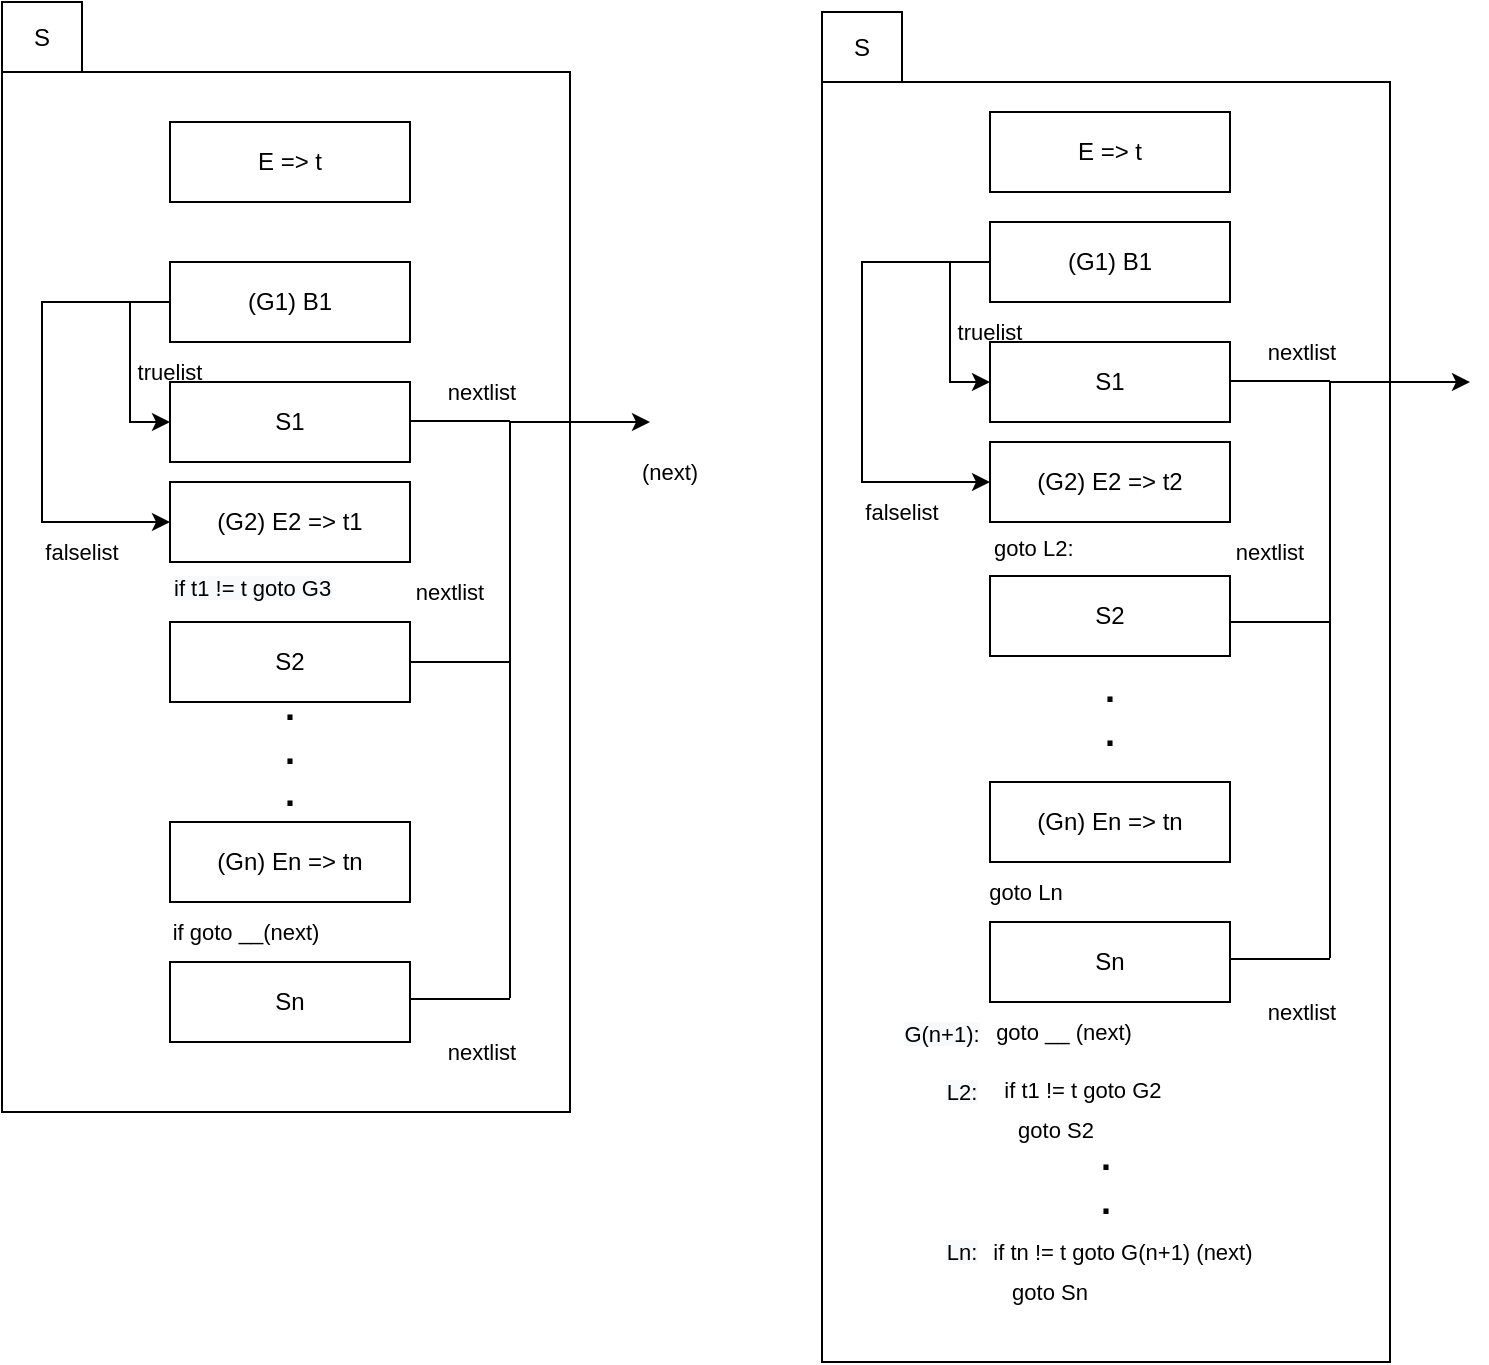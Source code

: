 <mxfile version="20.6.0" type="device" pages="2"><diagram id="C5RBs43oDa-KdzZeNtuy" name="Page-1"><mxGraphModel dx="1240" dy="600" grid="1" gridSize="10" guides="1" tooltips="1" connect="1" arrows="1" fold="1" page="1" pageScale="1" pageWidth="827" pageHeight="1169" math="0" shadow="0"><root><mxCell id="WIyWlLk6GJQsqaUBKTNV-0"/><mxCell id="WIyWlLk6GJQsqaUBKTNV-1" parent="WIyWlLk6GJQsqaUBKTNV-0"/><mxCell id="vqHIWr6EGoYhPXbpX4Rh-0" value="" style="rounded=0;whiteSpace=wrap;html=1;" vertex="1" parent="WIyWlLk6GJQsqaUBKTNV-1"><mxGeometry x="220" y="65" width="284" height="520" as="geometry"/></mxCell><mxCell id="vqHIWr6EGoYhPXbpX4Rh-1" value="S" style="rounded=0;whiteSpace=wrap;html=1;" vertex="1" parent="WIyWlLk6GJQsqaUBKTNV-1"><mxGeometry x="220" y="30" width="40" height="35" as="geometry"/></mxCell><mxCell id="vqHIWr6EGoYhPXbpX4Rh-2" value="E =&amp;gt; t" style="rounded=0;whiteSpace=wrap;html=1;" vertex="1" parent="WIyWlLk6GJQsqaUBKTNV-1"><mxGeometry x="304" y="90" width="120" height="40" as="geometry"/></mxCell><mxCell id="vqHIWr6EGoYhPXbpX4Rh-5" value="S2" style="rounded=0;whiteSpace=wrap;html=1;" vertex="1" parent="WIyWlLk6GJQsqaUBKTNV-1"><mxGeometry x="304" y="340" width="120" height="40" as="geometry"/></mxCell><mxCell id="vqHIWr6EGoYhPXbpX4Rh-6" value="S1" style="rounded=0;whiteSpace=wrap;html=1;" vertex="1" parent="WIyWlLk6GJQsqaUBKTNV-1"><mxGeometry x="304" y="220" width="120" height="40" as="geometry"/></mxCell><mxCell id="vqHIWr6EGoYhPXbpX4Rh-11" value="&lt;font style=&quot;font-size: 18px;&quot;&gt;&lt;b&gt;.&lt;br&gt;.&lt;br&gt;.&lt;/b&gt;&lt;/font&gt;" style="text;html=1;strokeColor=none;fillColor=none;align=center;verticalAlign=middle;whiteSpace=wrap;rounded=0;" vertex="1" parent="WIyWlLk6GJQsqaUBKTNV-1"><mxGeometry x="334" y="390" width="60" height="30" as="geometry"/></mxCell><mxCell id="vqHIWr6EGoYhPXbpX4Rh-12" value="Sn" style="rounded=0;whiteSpace=wrap;html=1;" vertex="1" parent="WIyWlLk6GJQsqaUBKTNV-1"><mxGeometry x="304" y="510" width="120" height="40" as="geometry"/></mxCell><mxCell id="vqHIWr6EGoYhPXbpX4Rh-20" value="" style="endArrow=none;html=1;rounded=0;fontSize=11;" edge="1" parent="WIyWlLk6GJQsqaUBKTNV-1"><mxGeometry width="50" height="50" relative="1" as="geometry"><mxPoint x="424" y="360" as="sourcePoint"/><mxPoint x="474" y="360" as="targetPoint"/></mxGeometry></mxCell><mxCell id="vqHIWr6EGoYhPXbpX4Rh-21" value="" style="endArrow=none;html=1;rounded=0;fontSize=11;" edge="1" parent="WIyWlLk6GJQsqaUBKTNV-1"><mxGeometry width="50" height="50" relative="1" as="geometry"><mxPoint x="424" y="239.5" as="sourcePoint"/><mxPoint x="474" y="239.5" as="targetPoint"/></mxGeometry></mxCell><mxCell id="vqHIWr6EGoYhPXbpX4Rh-24" value="" style="endArrow=none;html=1;rounded=0;fontSize=11;" edge="1" parent="WIyWlLk6GJQsqaUBKTNV-1"><mxGeometry width="50" height="50" relative="1" as="geometry"><mxPoint x="474" y="528" as="sourcePoint"/><mxPoint x="474" y="240" as="targetPoint"/></mxGeometry></mxCell><mxCell id="vqHIWr6EGoYhPXbpX4Rh-25" value="" style="endArrow=classic;html=1;rounded=0;fontSize=11;" edge="1" parent="WIyWlLk6GJQsqaUBKTNV-1"><mxGeometry width="50" height="50" relative="1" as="geometry"><mxPoint x="474" y="240" as="sourcePoint"/><mxPoint x="544" y="240" as="targetPoint"/></mxGeometry></mxCell><mxCell id="vqHIWr6EGoYhPXbpX4Rh-26" value="(next)" style="text;html=1;strokeColor=none;fillColor=none;align=center;verticalAlign=middle;whiteSpace=wrap;rounded=0;fontSize=11;" vertex="1" parent="WIyWlLk6GJQsqaUBKTNV-1"><mxGeometry x="524" y="250" width="60" height="30" as="geometry"/></mxCell><mxCell id="vqHIWr6EGoYhPXbpX4Rh-27" value="nextlist" style="text;html=1;strokeColor=none;fillColor=none;align=center;verticalAlign=middle;whiteSpace=wrap;rounded=0;fontSize=11;" vertex="1" parent="WIyWlLk6GJQsqaUBKTNV-1"><mxGeometry x="414" y="310" width="60" height="30" as="geometry"/></mxCell><mxCell id="vqHIWr6EGoYhPXbpX4Rh-28" value="nextlist" style="text;html=1;strokeColor=none;fillColor=none;align=center;verticalAlign=middle;whiteSpace=wrap;rounded=0;fontSize=11;" vertex="1" parent="WIyWlLk6GJQsqaUBKTNV-1"><mxGeometry x="430" y="210" width="60" height="30" as="geometry"/></mxCell><mxCell id="vqHIWr6EGoYhPXbpX4Rh-30" value="" style="endArrow=none;html=1;rounded=0;fontSize=11;" edge="1" parent="WIyWlLk6GJQsqaUBKTNV-1"><mxGeometry width="50" height="50" relative="1" as="geometry"><mxPoint x="424" y="528.5" as="sourcePoint"/><mxPoint x="474" y="528.5" as="targetPoint"/></mxGeometry></mxCell><mxCell id="vqHIWr6EGoYhPXbpX4Rh-34" value="(Gn) En =&amp;gt; tn" style="rounded=0;whiteSpace=wrap;html=1;" vertex="1" parent="WIyWlLk6GJQsqaUBKTNV-1"><mxGeometry x="304" y="440" width="120" height="40" as="geometry"/></mxCell><mxCell id="vqHIWr6EGoYhPXbpX4Rh-35" value="(G2) E2 =&amp;gt; t1" style="rounded=0;whiteSpace=wrap;html=1;" vertex="1" parent="WIyWlLk6GJQsqaUBKTNV-1"><mxGeometry x="304" y="270" width="120" height="40" as="geometry"/></mxCell><mxCell id="vqHIWr6EGoYhPXbpX4Rh-47" style="edgeStyle=orthogonalEdgeStyle;rounded=0;orthogonalLoop=1;jettySize=auto;html=1;exitX=0;exitY=0.5;exitDx=0;exitDy=0;entryX=0;entryY=0.5;entryDx=0;entryDy=0;fontSize=11;" edge="1" parent="WIyWlLk6GJQsqaUBKTNV-1" source="vqHIWr6EGoYhPXbpX4Rh-36" target="vqHIWr6EGoYhPXbpX4Rh-6"><mxGeometry relative="1" as="geometry"/></mxCell><mxCell id="vqHIWr6EGoYhPXbpX4Rh-48" style="edgeStyle=orthogonalEdgeStyle;rounded=0;orthogonalLoop=1;jettySize=auto;html=1;entryX=0;entryY=0.5;entryDx=0;entryDy=0;fontSize=11;" edge="1" parent="WIyWlLk6GJQsqaUBKTNV-1" source="vqHIWr6EGoYhPXbpX4Rh-36" target="vqHIWr6EGoYhPXbpX4Rh-35"><mxGeometry relative="1" as="geometry"><Array as="points"><mxPoint x="240" y="180"/><mxPoint x="240" y="290"/></Array></mxGeometry></mxCell><mxCell id="vqHIWr6EGoYhPXbpX4Rh-36" value="(G1) B1" style="rounded=0;whiteSpace=wrap;html=1;" vertex="1" parent="WIyWlLk6GJQsqaUBKTNV-1"><mxGeometry x="304" y="160" width="120" height="40" as="geometry"/></mxCell><mxCell id="vqHIWr6EGoYhPXbpX4Rh-37" value="nextlist" style="text;html=1;strokeColor=none;fillColor=none;align=center;verticalAlign=middle;whiteSpace=wrap;rounded=0;fontSize=11;" vertex="1" parent="WIyWlLk6GJQsqaUBKTNV-1"><mxGeometry x="430" y="540" width="60" height="30" as="geometry"/></mxCell><mxCell id="vqHIWr6EGoYhPXbpX4Rh-40" value="if goto __(next)" style="text;html=1;strokeColor=none;fillColor=none;align=center;verticalAlign=middle;whiteSpace=wrap;rounded=0;fontSize=11;" vertex="1" parent="WIyWlLk6GJQsqaUBKTNV-1"><mxGeometry x="304" y="480" width="76" height="30" as="geometry"/></mxCell><mxCell id="vqHIWr6EGoYhPXbpX4Rh-43" value="truelist" style="text;html=1;strokeColor=none;fillColor=none;align=center;verticalAlign=middle;whiteSpace=wrap;rounded=0;fontSize=11;" vertex="1" parent="WIyWlLk6GJQsqaUBKTNV-1"><mxGeometry x="274" y="200" width="60" height="30" as="geometry"/></mxCell><mxCell id="vqHIWr6EGoYhPXbpX4Rh-45" value="&lt;span style=&quot;color: rgb(0, 0, 0); font-family: Helvetica; font-size: 11px; font-style: normal; font-variant-ligatures: normal; font-variant-caps: normal; font-weight: 400; letter-spacing: normal; orphans: 2; text-align: center; text-indent: 0px; text-transform: none; widows: 2; word-spacing: 0px; -webkit-text-stroke-width: 0px; background-color: rgb(248, 249, 250); text-decoration-thickness: initial; text-decoration-style: initial; text-decoration-color: initial; float: none; display: inline !important;&quot;&gt;if t1 != t goto G3&lt;/span&gt;" style="text;whiteSpace=wrap;html=1;fontSize=11;" vertex="1" parent="WIyWlLk6GJQsqaUBKTNV-1"><mxGeometry x="304" y="310" width="110" height="40" as="geometry"/></mxCell><mxCell id="vqHIWr6EGoYhPXbpX4Rh-49" value="falselist" style="text;html=1;strokeColor=none;fillColor=none;align=center;verticalAlign=middle;whiteSpace=wrap;rounded=0;fontSize=11;" vertex="1" parent="WIyWlLk6GJQsqaUBKTNV-1"><mxGeometry x="230" y="290" width="60" height="30" as="geometry"/></mxCell><mxCell id="vqHIWr6EGoYhPXbpX4Rh-78" value="" style="rounded=0;whiteSpace=wrap;html=1;" vertex="1" parent="WIyWlLk6GJQsqaUBKTNV-1"><mxGeometry x="630" y="70" width="284" height="640" as="geometry"/></mxCell><mxCell id="vqHIWr6EGoYhPXbpX4Rh-79" value="S" style="rounded=0;whiteSpace=wrap;html=1;" vertex="1" parent="WIyWlLk6GJQsqaUBKTNV-1"><mxGeometry x="630" y="35" width="40" height="35" as="geometry"/></mxCell><mxCell id="vqHIWr6EGoYhPXbpX4Rh-80" value="E =&amp;gt; t" style="rounded=0;whiteSpace=wrap;html=1;" vertex="1" parent="WIyWlLk6GJQsqaUBKTNV-1"><mxGeometry x="714" y="85" width="120" height="40" as="geometry"/></mxCell><mxCell id="vqHIWr6EGoYhPXbpX4Rh-81" value="S2" style="rounded=0;whiteSpace=wrap;html=1;" vertex="1" parent="WIyWlLk6GJQsqaUBKTNV-1"><mxGeometry x="714" y="317" width="120" height="40" as="geometry"/></mxCell><mxCell id="vqHIWr6EGoYhPXbpX4Rh-82" value="S1" style="rounded=0;whiteSpace=wrap;html=1;" vertex="1" parent="WIyWlLk6GJQsqaUBKTNV-1"><mxGeometry x="714" y="200" width="120" height="40" as="geometry"/></mxCell><mxCell id="vqHIWr6EGoYhPXbpX4Rh-83" value="&lt;span style=&quot;font-size: 18px;&quot;&gt;&lt;b&gt;.&lt;br&gt;.&lt;br&gt;&lt;/b&gt;&lt;/span&gt;" style="text;html=1;strokeColor=none;fillColor=none;align=center;verticalAlign=middle;whiteSpace=wrap;rounded=0;" vertex="1" parent="WIyWlLk6GJQsqaUBKTNV-1"><mxGeometry x="744" y="370" width="60" height="30" as="geometry"/></mxCell><mxCell id="vqHIWr6EGoYhPXbpX4Rh-84" value="Sn" style="rounded=0;whiteSpace=wrap;html=1;" vertex="1" parent="WIyWlLk6GJQsqaUBKTNV-1"><mxGeometry x="714" y="490" width="120" height="40" as="geometry"/></mxCell><mxCell id="vqHIWr6EGoYhPXbpX4Rh-85" value="" style="endArrow=none;html=1;rounded=0;fontSize=11;" edge="1" parent="WIyWlLk6GJQsqaUBKTNV-1"><mxGeometry width="50" height="50" relative="1" as="geometry"><mxPoint x="834" y="340" as="sourcePoint"/><mxPoint x="884" y="340" as="targetPoint"/></mxGeometry></mxCell><mxCell id="vqHIWr6EGoYhPXbpX4Rh-86" value="" style="endArrow=none;html=1;rounded=0;fontSize=11;" edge="1" parent="WIyWlLk6GJQsqaUBKTNV-1"><mxGeometry width="50" height="50" relative="1" as="geometry"><mxPoint x="834" y="219.5" as="sourcePoint"/><mxPoint x="884" y="219.5" as="targetPoint"/></mxGeometry></mxCell><mxCell id="vqHIWr6EGoYhPXbpX4Rh-87" value="" style="endArrow=none;html=1;rounded=0;fontSize=11;" edge="1" parent="WIyWlLk6GJQsqaUBKTNV-1"><mxGeometry width="50" height="50" relative="1" as="geometry"><mxPoint x="884" y="508" as="sourcePoint"/><mxPoint x="884" y="220" as="targetPoint"/></mxGeometry></mxCell><mxCell id="vqHIWr6EGoYhPXbpX4Rh-88" value="" style="endArrow=classic;html=1;rounded=0;fontSize=11;" edge="1" parent="WIyWlLk6GJQsqaUBKTNV-1"><mxGeometry width="50" height="50" relative="1" as="geometry"><mxPoint x="884" y="220" as="sourcePoint"/><mxPoint x="954" y="220" as="targetPoint"/></mxGeometry></mxCell><mxCell id="vqHIWr6EGoYhPXbpX4Rh-89" value="nextlist" style="text;html=1;strokeColor=none;fillColor=none;align=center;verticalAlign=middle;whiteSpace=wrap;rounded=0;fontSize=11;" vertex="1" parent="WIyWlLk6GJQsqaUBKTNV-1"><mxGeometry x="824" y="290" width="60" height="30" as="geometry"/></mxCell><mxCell id="vqHIWr6EGoYhPXbpX4Rh-90" value="nextlist" style="text;html=1;strokeColor=none;fillColor=none;align=center;verticalAlign=middle;whiteSpace=wrap;rounded=0;fontSize=11;" vertex="1" parent="WIyWlLk6GJQsqaUBKTNV-1"><mxGeometry x="840" y="190" width="60" height="30" as="geometry"/></mxCell><mxCell id="vqHIWr6EGoYhPXbpX4Rh-91" value="" style="endArrow=none;html=1;rounded=0;fontSize=11;" edge="1" parent="WIyWlLk6GJQsqaUBKTNV-1"><mxGeometry width="50" height="50" relative="1" as="geometry"><mxPoint x="834" y="508.5" as="sourcePoint"/><mxPoint x="884" y="508.5" as="targetPoint"/></mxGeometry></mxCell><mxCell id="vqHIWr6EGoYhPXbpX4Rh-92" value="(Gn) En =&amp;gt; tn" style="rounded=0;whiteSpace=wrap;html=1;" vertex="1" parent="WIyWlLk6GJQsqaUBKTNV-1"><mxGeometry x="714" y="420" width="120" height="40" as="geometry"/></mxCell><mxCell id="vqHIWr6EGoYhPXbpX4Rh-93" value="(G2) E2 =&amp;gt; t2" style="rounded=0;whiteSpace=wrap;html=1;" vertex="1" parent="WIyWlLk6GJQsqaUBKTNV-1"><mxGeometry x="714" y="250" width="120" height="40" as="geometry"/></mxCell><mxCell id="vqHIWr6EGoYhPXbpX4Rh-94" style="edgeStyle=orthogonalEdgeStyle;rounded=0;orthogonalLoop=1;jettySize=auto;html=1;exitX=0;exitY=0.5;exitDx=0;exitDy=0;entryX=0;entryY=0.5;entryDx=0;entryDy=0;fontSize=11;" edge="1" parent="WIyWlLk6GJQsqaUBKTNV-1" source="vqHIWr6EGoYhPXbpX4Rh-96" target="vqHIWr6EGoYhPXbpX4Rh-82"><mxGeometry relative="1" as="geometry"/></mxCell><mxCell id="vqHIWr6EGoYhPXbpX4Rh-95" style="edgeStyle=orthogonalEdgeStyle;rounded=0;orthogonalLoop=1;jettySize=auto;html=1;entryX=0;entryY=0.5;entryDx=0;entryDy=0;fontSize=11;" edge="1" parent="WIyWlLk6GJQsqaUBKTNV-1" source="vqHIWr6EGoYhPXbpX4Rh-96" target="vqHIWr6EGoYhPXbpX4Rh-93"><mxGeometry relative="1" as="geometry"><Array as="points"><mxPoint x="650" y="160"/><mxPoint x="650" y="270"/></Array></mxGeometry></mxCell><mxCell id="vqHIWr6EGoYhPXbpX4Rh-96" value="(G1) B1" style="rounded=0;whiteSpace=wrap;html=1;" vertex="1" parent="WIyWlLk6GJQsqaUBKTNV-1"><mxGeometry x="714" y="140" width="120" height="40" as="geometry"/></mxCell><mxCell id="vqHIWr6EGoYhPXbpX4Rh-97" value="nextlist" style="text;html=1;strokeColor=none;fillColor=none;align=center;verticalAlign=middle;whiteSpace=wrap;rounded=0;fontSize=11;" vertex="1" parent="WIyWlLk6GJQsqaUBKTNV-1"><mxGeometry x="840" y="520" width="60" height="30" as="geometry"/></mxCell><mxCell id="vqHIWr6EGoYhPXbpX4Rh-98" value="goto Ln" style="text;html=1;strokeColor=none;fillColor=none;align=center;verticalAlign=middle;whiteSpace=wrap;rounded=0;fontSize=11;" vertex="1" parent="WIyWlLk6GJQsqaUBKTNV-1"><mxGeometry x="684" y="460" width="96" height="30" as="geometry"/></mxCell><mxCell id="vqHIWr6EGoYhPXbpX4Rh-99" value="truelist" style="text;html=1;strokeColor=none;fillColor=none;align=center;verticalAlign=middle;whiteSpace=wrap;rounded=0;fontSize=11;" vertex="1" parent="WIyWlLk6GJQsqaUBKTNV-1"><mxGeometry x="684" y="180" width="60" height="30" as="geometry"/></mxCell><mxCell id="vqHIWr6EGoYhPXbpX4Rh-100" value="&lt;div style=&quot;text-align: center;&quot;&gt;&lt;span style=&quot;background-color: initial;&quot;&gt;goto L2:&lt;/span&gt;&lt;/div&gt;" style="text;whiteSpace=wrap;html=1;fontSize=11;" vertex="1" parent="WIyWlLk6GJQsqaUBKTNV-1"><mxGeometry x="714" y="290" width="110" height="40" as="geometry"/></mxCell><mxCell id="vqHIWr6EGoYhPXbpX4Rh-101" value="falselist" style="text;html=1;strokeColor=none;fillColor=none;align=center;verticalAlign=middle;whiteSpace=wrap;rounded=0;fontSize=11;" vertex="1" parent="WIyWlLk6GJQsqaUBKTNV-1"><mxGeometry x="640" y="270" width="60" height="30" as="geometry"/></mxCell><mxCell id="vqHIWr6EGoYhPXbpX4Rh-103" value="if t1 != t goto G2&amp;nbsp;" style="text;html=1;strokeColor=none;fillColor=none;align=center;verticalAlign=middle;whiteSpace=wrap;rounded=0;fontSize=11;" vertex="1" parent="WIyWlLk6GJQsqaUBKTNV-1"><mxGeometry x="714" y="559" width="96" height="30" as="geometry"/></mxCell><mxCell id="vqHIWr6EGoYhPXbpX4Rh-104" value="goto S2" style="text;html=1;strokeColor=none;fillColor=none;align=center;verticalAlign=middle;whiteSpace=wrap;rounded=0;fontSize=11;" vertex="1" parent="WIyWlLk6GJQsqaUBKTNV-1"><mxGeometry x="714" y="579" width="66" height="30" as="geometry"/></mxCell><mxCell id="vqHIWr6EGoYhPXbpX4Rh-105" value="&lt;br&gt;&lt;span style=&quot;color: rgb(0, 0, 0); font-family: Helvetica; font-size: 11px; font-style: normal; font-variant-ligatures: normal; font-variant-caps: normal; font-weight: 400; letter-spacing: normal; orphans: 2; text-align: center; text-indent: 0px; text-transform: none; widows: 2; word-spacing: 0px; -webkit-text-stroke-width: 0px; background-color: rgb(248, 249, 250); text-decoration-thickness: initial; text-decoration-style: initial; text-decoration-color: initial; float: none; display: inline !important;&quot;&gt;L2:&lt;/span&gt;&lt;br&gt;" style="text;html=1;strokeColor=none;fillColor=none;align=center;verticalAlign=middle;whiteSpace=wrap;rounded=0;fontSize=11;" vertex="1" parent="WIyWlLk6GJQsqaUBKTNV-1"><mxGeometry x="670" y="553" width="60" height="30" as="geometry"/></mxCell><mxCell id="vqHIWr6EGoYhPXbpX4Rh-106" value="&lt;span style=&quot;font-size: 18px;&quot;&gt;&lt;b&gt;.&lt;br&gt;.&lt;br&gt;&lt;/b&gt;&lt;/span&gt;" style="text;html=1;strokeColor=none;fillColor=none;align=center;verticalAlign=middle;whiteSpace=wrap;rounded=0;" vertex="1" parent="WIyWlLk6GJQsqaUBKTNV-1"><mxGeometry x="742" y="604" width="60" height="30" as="geometry"/></mxCell><mxCell id="vqHIWr6EGoYhPXbpX4Rh-112" value="if tn != t goto G(n+1) (next)&amp;nbsp;" style="text;html=1;strokeColor=none;fillColor=none;align=center;verticalAlign=middle;whiteSpace=wrap;rounded=0;fontSize=11;" vertex="1" parent="WIyWlLk6GJQsqaUBKTNV-1"><mxGeometry x="714" y="640" width="136" height="30" as="geometry"/></mxCell><mxCell id="vqHIWr6EGoYhPXbpX4Rh-113" value="goto Sn" style="text;html=1;strokeColor=none;fillColor=none;align=center;verticalAlign=middle;whiteSpace=wrap;rounded=0;fontSize=11;" vertex="1" parent="WIyWlLk6GJQsqaUBKTNV-1"><mxGeometry x="714" y="660" width="60" height="30" as="geometry"/></mxCell><mxCell id="vqHIWr6EGoYhPXbpX4Rh-114" value="&lt;br&gt;&lt;span style=&quot;color: rgb(0, 0, 0); font-family: Helvetica; font-size: 11px; font-style: normal; font-variant-ligatures: normal; font-variant-caps: normal; font-weight: 400; letter-spacing: normal; orphans: 2; text-align: center; text-indent: 0px; text-transform: none; widows: 2; word-spacing: 0px; -webkit-text-stroke-width: 0px; background-color: rgb(248, 249, 250); text-decoration-thickness: initial; text-decoration-style: initial; text-decoration-color: initial; float: none; display: inline !important;&quot;&gt;Ln:&lt;/span&gt;" style="text;html=1;strokeColor=none;fillColor=none;align=center;verticalAlign=middle;whiteSpace=wrap;rounded=0;fontSize=11;" vertex="1" parent="WIyWlLk6GJQsqaUBKTNV-1"><mxGeometry x="670" y="633" width="60" height="30" as="geometry"/></mxCell><mxCell id="vqHIWr6EGoYhPXbpX4Rh-116" value="goto __ (next)" style="text;html=1;strokeColor=none;fillColor=none;align=center;verticalAlign=middle;whiteSpace=wrap;rounded=0;fontSize=11;" vertex="1" parent="WIyWlLk6GJQsqaUBKTNV-1"><mxGeometry x="713" y="530" width="76" height="30" as="geometry"/></mxCell><mxCell id="vqHIWr6EGoYhPXbpX4Rh-117" value="&lt;br&gt;&lt;span style=&quot;color: rgb(0, 0, 0); font-family: Helvetica; font-size: 11px; font-style: normal; font-variant-ligatures: normal; font-variant-caps: normal; font-weight: 400; letter-spacing: normal; orphans: 2; text-align: center; text-indent: 0px; text-transform: none; widows: 2; word-spacing: 0px; -webkit-text-stroke-width: 0px; background-color: rgb(248, 249, 250); text-decoration-thickness: initial; text-decoration-style: initial; text-decoration-color: initial; float: none; display: inline !important;&quot;&gt;G(n+1):&lt;/span&gt;&lt;br&gt;" style="text;html=1;strokeColor=none;fillColor=none;align=center;verticalAlign=middle;whiteSpace=wrap;rounded=0;fontSize=11;" vertex="1" parent="WIyWlLk6GJQsqaUBKTNV-1"><mxGeometry x="660" y="524" width="60" height="30" as="geometry"/></mxCell></root></mxGraphModel></diagram><diagram id="B0RfV4AN7AO7ER8VK7dC" name="‫עמוד-2‬"><mxGraphModel dx="472" dy="599" grid="1" gridSize="10" guides="1" tooltips="1" connect="1" arrows="1" fold="1" page="1" pageScale="1" pageWidth="827" pageHeight="1169" math="0" shadow="0"><root><mxCell id="0"/><mxCell id="1" parent="0"/><mxCell id="f8-j4WFZT2Ounpo5WzsC-34" value="" style="rounded=0;whiteSpace=wrap;html=1;" vertex="1" parent="1"><mxGeometry x="30" y="105" width="284" height="640" as="geometry"/></mxCell><mxCell id="f8-j4WFZT2Ounpo5WzsC-35" value="S" style="rounded=0;whiteSpace=wrap;html=1;" vertex="1" parent="1"><mxGeometry x="30" y="70" width="40" height="35" as="geometry"/></mxCell><mxCell id="f8-j4WFZT2Ounpo5WzsC-36" value="E =&amp;gt; t" style="rounded=0;whiteSpace=wrap;html=1;" vertex="1" parent="1"><mxGeometry x="114" y="120" width="120" height="40" as="geometry"/></mxCell><mxCell id="f8-j4WFZT2Ounpo5WzsC-37" value="S2" style="rounded=0;whiteSpace=wrap;html=1;" vertex="1" parent="1"><mxGeometry x="114" y="352" width="120" height="40" as="geometry"/></mxCell><mxCell id="f8-j4WFZT2Ounpo5WzsC-38" value="S1" style="rounded=0;whiteSpace=wrap;html=1;" vertex="1" parent="1"><mxGeometry x="114" y="235" width="120" height="40" as="geometry"/></mxCell><mxCell id="f8-j4WFZT2Ounpo5WzsC-39" value="&lt;span style=&quot;font-size: 18px;&quot;&gt;&lt;b&gt;.&lt;br&gt;.&lt;br&gt;&lt;/b&gt;&lt;/span&gt;" style="text;html=1;strokeColor=none;fillColor=none;align=center;verticalAlign=middle;whiteSpace=wrap;rounded=0;" vertex="1" parent="1"><mxGeometry x="144" y="405" width="60" height="30" as="geometry"/></mxCell><mxCell id="f8-j4WFZT2Ounpo5WzsC-40" value="Sn" style="rounded=0;whiteSpace=wrap;html=1;" vertex="1" parent="1"><mxGeometry x="114" y="525" width="120" height="40" as="geometry"/></mxCell><mxCell id="f8-j4WFZT2Ounpo5WzsC-41" value="" style="endArrow=none;html=1;rounded=0;fontSize=11;" edge="1" parent="1"><mxGeometry width="50" height="50" relative="1" as="geometry"><mxPoint x="234" y="375" as="sourcePoint"/><mxPoint x="284" y="375" as="targetPoint"/></mxGeometry></mxCell><mxCell id="f8-j4WFZT2Ounpo5WzsC-42" value="" style="endArrow=none;html=1;rounded=0;fontSize=11;" edge="1" parent="1"><mxGeometry width="50" height="50" relative="1" as="geometry"><mxPoint x="234" y="254.5" as="sourcePoint"/><mxPoint x="284" y="254.5" as="targetPoint"/></mxGeometry></mxCell><mxCell id="f8-j4WFZT2Ounpo5WzsC-43" value="" style="endArrow=none;html=1;rounded=0;fontSize=11;" edge="1" parent="1"><mxGeometry width="50" height="50" relative="1" as="geometry"><mxPoint x="284" y="543" as="sourcePoint"/><mxPoint x="284" y="255" as="targetPoint"/></mxGeometry></mxCell><mxCell id="f8-j4WFZT2Ounpo5WzsC-44" value="" style="endArrow=classic;html=1;rounded=0;fontSize=11;" edge="1" parent="1"><mxGeometry width="50" height="50" relative="1" as="geometry"><mxPoint x="284" y="255" as="sourcePoint"/><mxPoint x="354" y="255" as="targetPoint"/></mxGeometry></mxCell><mxCell id="f8-j4WFZT2Ounpo5WzsC-45" value="nextlist" style="text;html=1;strokeColor=none;fillColor=none;align=center;verticalAlign=middle;whiteSpace=wrap;rounded=0;fontSize=11;" vertex="1" parent="1"><mxGeometry x="224" y="325" width="60" height="30" as="geometry"/></mxCell><mxCell id="f8-j4WFZT2Ounpo5WzsC-46" value="nextlist" style="text;html=1;strokeColor=none;fillColor=none;align=center;verticalAlign=middle;whiteSpace=wrap;rounded=0;fontSize=11;" vertex="1" parent="1"><mxGeometry x="240" y="225" width="60" height="30" as="geometry"/></mxCell><mxCell id="f8-j4WFZT2Ounpo5WzsC-47" value="" style="endArrow=none;html=1;rounded=0;fontSize=11;" edge="1" parent="1"><mxGeometry width="50" height="50" relative="1" as="geometry"><mxPoint x="234" y="543.5" as="sourcePoint"/><mxPoint x="284" y="543.5" as="targetPoint"/></mxGeometry></mxCell><mxCell id="f8-j4WFZT2Ounpo5WzsC-48" value="(Gn) En =&amp;gt; tn" style="rounded=0;whiteSpace=wrap;html=1;" vertex="1" parent="1"><mxGeometry x="114" y="455" width="120" height="65" as="geometry"/></mxCell><mxCell id="f8-j4WFZT2Ounpo5WzsC-49" value="(G2) E2 =&amp;gt; t2" style="rounded=0;whiteSpace=wrap;html=1;" vertex="1" parent="1"><mxGeometry x="114" y="285" width="120" height="65" as="geometry"/></mxCell><mxCell id="f8-j4WFZT2Ounpo5WzsC-50" style="edgeStyle=orthogonalEdgeStyle;rounded=0;orthogonalLoop=1;jettySize=auto;html=1;exitX=0;exitY=0.5;exitDx=0;exitDy=0;entryX=0;entryY=0.5;entryDx=0;entryDy=0;fontSize=11;" edge="1" parent="1" source="f8-j4WFZT2Ounpo5WzsC-52" target="f8-j4WFZT2Ounpo5WzsC-38"><mxGeometry relative="1" as="geometry"/></mxCell><mxCell id="f8-j4WFZT2Ounpo5WzsC-51" style="edgeStyle=orthogonalEdgeStyle;rounded=0;orthogonalLoop=1;jettySize=auto;html=1;entryX=0;entryY=0.5;entryDx=0;entryDy=0;fontSize=11;" edge="1" parent="1" source="f8-j4WFZT2Ounpo5WzsC-52" target="f8-j4WFZT2Ounpo5WzsC-49"><mxGeometry relative="1" as="geometry"><Array as="points"><mxPoint x="50" y="195"/><mxPoint x="50" y="318"/></Array></mxGeometry></mxCell><mxCell id="f8-j4WFZT2Ounpo5WzsC-52" value="(G1) B1" style="rounded=0;whiteSpace=wrap;html=1;" vertex="1" parent="1"><mxGeometry x="114" y="175" width="120" height="40" as="geometry"/></mxCell><mxCell id="f8-j4WFZT2Ounpo5WzsC-53" value="nextlist" style="text;html=1;strokeColor=none;fillColor=none;align=center;verticalAlign=middle;whiteSpace=wrap;rounded=0;fontSize=11;" vertex="1" parent="1"><mxGeometry x="240" y="555" width="60" height="30" as="geometry"/></mxCell><mxCell id="f8-j4WFZT2Ounpo5WzsC-54" value="goto Ln" style="text;html=1;strokeColor=none;fillColor=none;align=center;verticalAlign=middle;whiteSpace=wrap;rounded=0;fontSize=11;" vertex="1" parent="1"><mxGeometry x="86" y="495" width="96" height="30" as="geometry"/></mxCell><mxCell id="f8-j4WFZT2Ounpo5WzsC-55" value="truelist" style="text;html=1;strokeColor=none;fillColor=none;align=center;verticalAlign=middle;whiteSpace=wrap;rounded=0;fontSize=11;" vertex="1" parent="1"><mxGeometry x="84" y="215" width="60" height="30" as="geometry"/></mxCell><mxCell id="f8-j4WFZT2Ounpo5WzsC-56" value="&lt;div style=&quot;text-align: center;&quot;&gt;&lt;span style=&quot;background-color: initial;&quot;&gt;goto L2&lt;/span&gt;&lt;/div&gt;" style="text;whiteSpace=wrap;html=1;fontSize=11;" vertex="1" parent="1"><mxGeometry x="114" y="325" width="110" height="40" as="geometry"/></mxCell><mxCell id="f8-j4WFZT2Ounpo5WzsC-57" value="falselist" style="text;html=1;strokeColor=none;fillColor=none;align=center;verticalAlign=middle;whiteSpace=wrap;rounded=0;fontSize=11;" vertex="1" parent="1"><mxGeometry x="40" y="320" width="60" height="30" as="geometry"/></mxCell><mxCell id="f8-j4WFZT2Ounpo5WzsC-58" value="if t1 != t goto G3&amp;nbsp;" style="text;html=1;strokeColor=none;fillColor=none;align=center;verticalAlign=middle;whiteSpace=wrap;rounded=0;fontSize=11;" vertex="1" parent="1"><mxGeometry x="114" y="594" width="96" height="30" as="geometry"/></mxCell><mxCell id="f8-j4WFZT2Ounpo5WzsC-59" value="goto S2" style="text;html=1;strokeColor=none;fillColor=none;align=center;verticalAlign=middle;whiteSpace=wrap;rounded=0;fontSize=11;" vertex="1" parent="1"><mxGeometry x="114" y="614" width="66" height="30" as="geometry"/></mxCell><mxCell id="f8-j4WFZT2Ounpo5WzsC-60" value="&lt;br&gt;&lt;span style=&quot;color: rgb(0, 0, 0); font-family: Helvetica; font-size: 11px; font-style: normal; font-variant-ligatures: normal; font-variant-caps: normal; font-weight: 400; letter-spacing: normal; orphans: 2; text-align: center; text-indent: 0px; text-transform: none; widows: 2; word-spacing: 0px; -webkit-text-stroke-width: 0px; background-color: rgb(248, 249, 250); text-decoration-thickness: initial; text-decoration-style: initial; text-decoration-color: initial; float: none; display: inline !important;&quot;&gt;L2:&lt;/span&gt;&lt;br&gt;" style="text;html=1;strokeColor=none;fillColor=none;align=center;verticalAlign=middle;whiteSpace=wrap;rounded=0;fontSize=11;" vertex="1" parent="1"><mxGeometry x="70" y="588" width="60" height="30" as="geometry"/></mxCell><mxCell id="f8-j4WFZT2Ounpo5WzsC-61" value="&lt;span style=&quot;font-size: 18px;&quot;&gt;&lt;b&gt;.&lt;br&gt;.&lt;br&gt;&lt;/b&gt;&lt;/span&gt;" style="text;html=1;strokeColor=none;fillColor=none;align=center;verticalAlign=middle;whiteSpace=wrap;rounded=0;" vertex="1" parent="1"><mxGeometry x="142" y="639" width="60" height="30" as="geometry"/></mxCell><mxCell id="f8-j4WFZT2Ounpo5WzsC-62" value="if tn != t goto G(n+1) (next)&amp;nbsp;" style="text;html=1;strokeColor=none;fillColor=none;align=center;verticalAlign=middle;whiteSpace=wrap;rounded=0;fontSize=11;" vertex="1" parent="1"><mxGeometry x="114" y="675" width="136" height="30" as="geometry"/></mxCell><mxCell id="f8-j4WFZT2Ounpo5WzsC-63" value="goto Sn" style="text;html=1;strokeColor=none;fillColor=none;align=center;verticalAlign=middle;whiteSpace=wrap;rounded=0;fontSize=11;" vertex="1" parent="1"><mxGeometry x="114" y="695" width="60" height="30" as="geometry"/></mxCell><mxCell id="f8-j4WFZT2Ounpo5WzsC-64" value="&lt;br&gt;&lt;span style=&quot;color: rgb(0, 0, 0); font-family: Helvetica; font-size: 11px; font-style: normal; font-variant-ligatures: normal; font-variant-caps: normal; font-weight: 400; letter-spacing: normal; orphans: 2; text-align: center; text-indent: 0px; text-transform: none; widows: 2; word-spacing: 0px; -webkit-text-stroke-width: 0px; background-color: rgb(248, 249, 250); text-decoration-thickness: initial; text-decoration-style: initial; text-decoration-color: initial; float: none; display: inline !important;&quot;&gt;Ln:&lt;/span&gt;" style="text;html=1;strokeColor=none;fillColor=none;align=center;verticalAlign=middle;whiteSpace=wrap;rounded=0;fontSize=11;" vertex="1" parent="1"><mxGeometry x="70" y="668" width="60" height="30" as="geometry"/></mxCell><mxCell id="f8-j4WFZT2Ounpo5WzsC-65" value="goto __ (next)" style="text;html=1;strokeColor=none;fillColor=none;align=center;verticalAlign=middle;whiteSpace=wrap;rounded=0;fontSize=11;" vertex="1" parent="1"><mxGeometry x="113" y="565" width="76" height="30" as="geometry"/></mxCell><mxCell id="f8-j4WFZT2Ounpo5WzsC-66" value="&lt;br&gt;&lt;span style=&quot;color: rgb(0, 0, 0); font-family: Helvetica; font-size: 11px; font-style: normal; font-variant-ligatures: normal; font-variant-caps: normal; font-weight: 400; letter-spacing: normal; orphans: 2; text-align: center; text-indent: 0px; text-transform: none; widows: 2; word-spacing: 0px; -webkit-text-stroke-width: 0px; background-color: rgb(248, 249, 250); text-decoration-thickness: initial; text-decoration-style: initial; text-decoration-color: initial; float: none; display: inline !important;&quot;&gt;G(n+1):&lt;/span&gt;&lt;br&gt;" style="text;html=1;strokeColor=none;fillColor=none;align=center;verticalAlign=middle;whiteSpace=wrap;rounded=0;fontSize=11;" vertex="1" parent="1"><mxGeometry x="60" y="559" width="60" height="30" as="geometry"/></mxCell></root></mxGraphModel></diagram></mxfile>